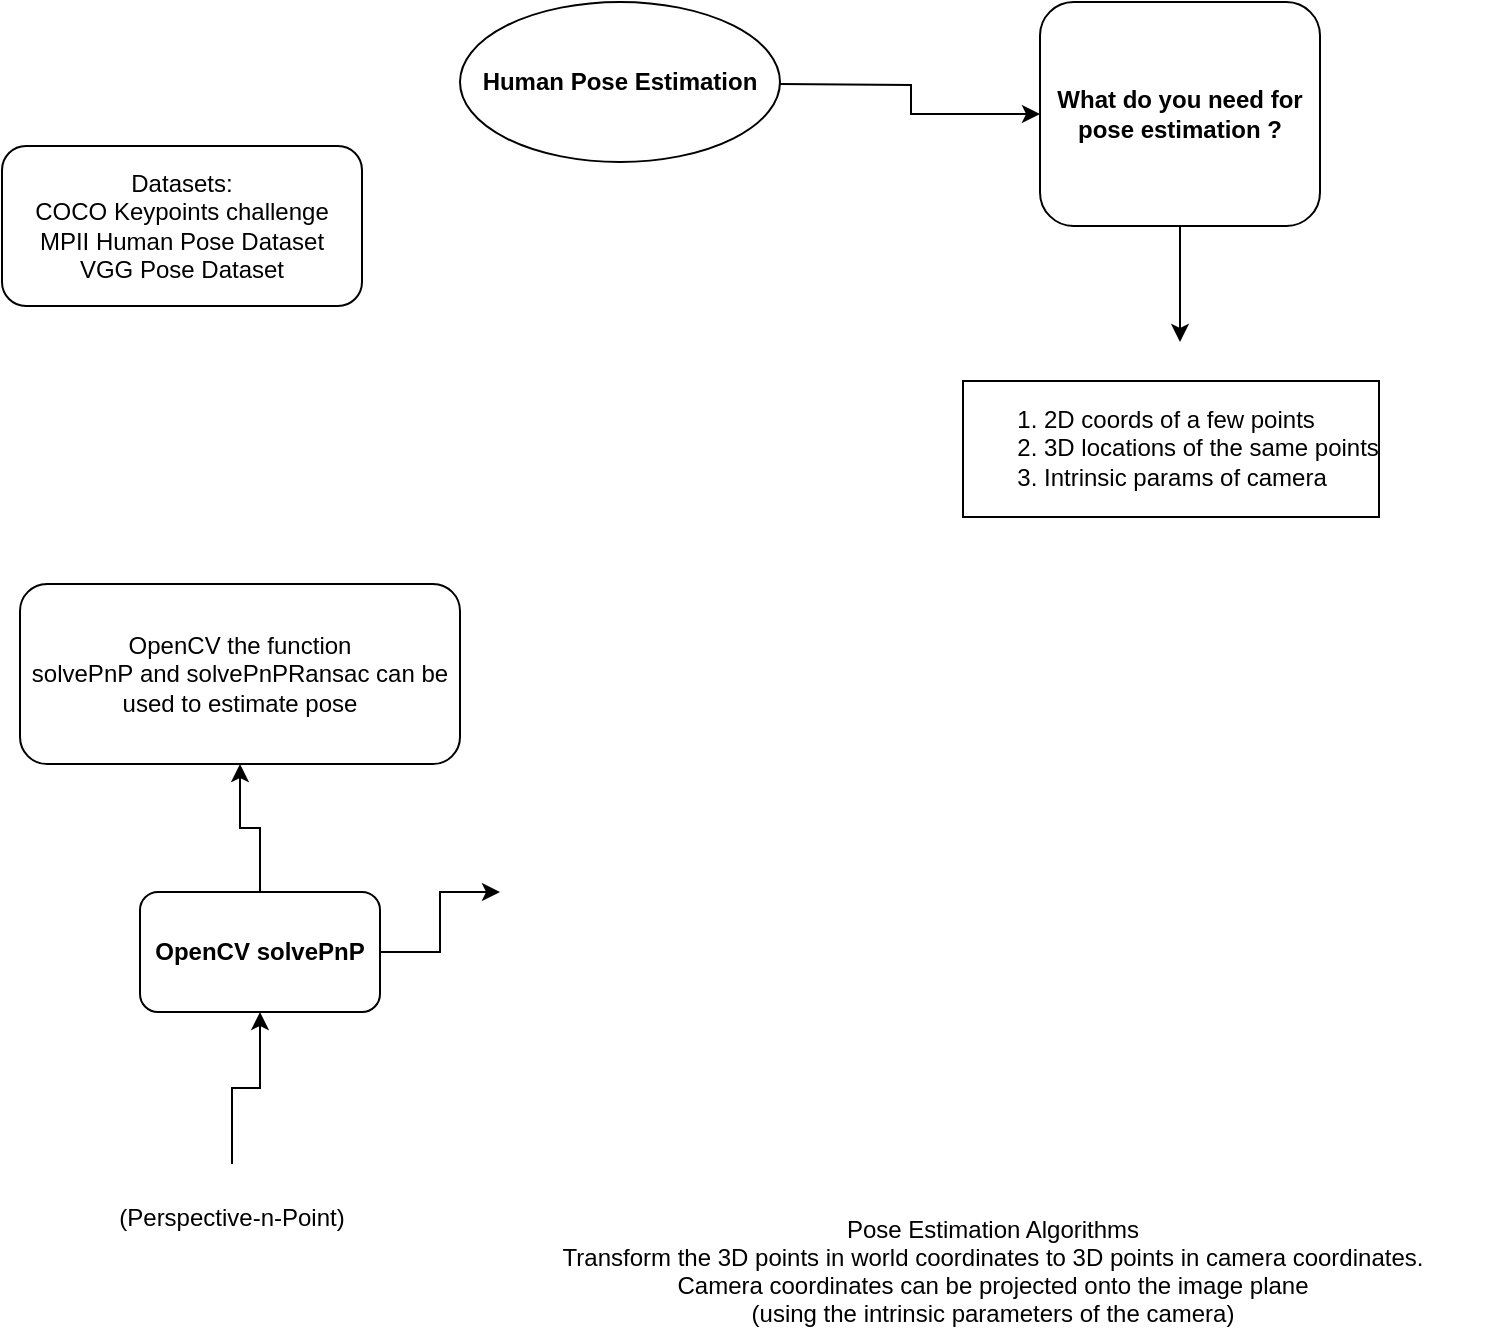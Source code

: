 <mxfile version="10.6.0" type="github"><diagram id="54NMmmS_aWTiw1mbn_Hl" name="Page-1"><mxGraphModel dx="1502" dy="649" grid="1" gridSize="10" guides="1" tooltips="1" connect="1" arrows="1" fold="1" page="1" pageScale="1" pageWidth="850" pageHeight="1100" math="0" shadow="0"><root><mxCell id="0"/><mxCell id="1" parent="0"/><mxCell id="z52uDh_5KJnxBceCIZf_-4" value="" style="edgeStyle=orthogonalEdgeStyle;rounded=0;orthogonalLoop=1;jettySize=auto;html=1;" parent="1" target="z52uDh_5KJnxBceCIZf_-3" edge="1"><mxGeometry relative="1" as="geometry"><mxPoint x="459" y="240" as="sourcePoint"/><mxPoint x="539" y="266" as="targetPoint"/></mxGeometry></mxCell><mxCell id="z52uDh_5KJnxBceCIZf_-6" value="" style="edgeStyle=orthogonalEdgeStyle;rounded=0;orthogonalLoop=1;jettySize=auto;html=1;" parent="1" source="z52uDh_5KJnxBceCIZf_-3" target="z52uDh_5KJnxBceCIZf_-5" edge="1"><mxGeometry relative="1" as="geometry"/></mxCell><mxCell id="z52uDh_5KJnxBceCIZf_-3" value="&lt;h2 style=&quot;font-size: 12px;&quot;&gt;What do you need for pose estimation ?&lt;/h2&gt;" style="rounded=1;whiteSpace=wrap;html=1;fontSize=12;fontStyle=0" parent="1" vertex="1"><mxGeometry x="589" y="199" width="140" height="112" as="geometry"/></mxCell><mxCell id="z52uDh_5KJnxBceCIZf_-5" value="&lt;ol&gt;&lt;li&gt;2D coords of a few points&lt;/li&gt;&lt;li&gt;3D locations of the same points&lt;/li&gt;&lt;li&gt;Intrinsic params of camera&lt;/li&gt;&lt;/ol&gt;" style="text;strokeColor=none;fillColor=none;html=1;whiteSpace=wrap;verticalAlign=middle;overflow=hidden;labelBorderColor=#000000;" parent="1" vertex="1"><mxGeometry x="548" y="369" width="222" height="105" as="geometry"/></mxCell><mxCell id="z52uDh_5KJnxBceCIZf_-7" value="Pose Estimation Algorithms&#xA;Transform the 3D points in world coordinates to 3D points in camera coordinates.&#xA;Camera coordinates can be projected onto the image plane &#xA;(using the intrinsic parameters of the camera)&#xA;" style="shape=image;verticalLabelPosition=bottom;labelBackgroundColor=#ffffff;verticalAlign=top;aspect=fixed;imageAspect=0;image=https://www.learnopencv.com/wp-content/uploads/2016/09/ImageFormationEquation.jpg;" parent="1" vertex="1"><mxGeometry x="319" y="489" width="493" height="310" as="geometry"/></mxCell><mxCell id="z52uDh_5KJnxBceCIZf_-11" value="" style="edgeStyle=orthogonalEdgeStyle;rounded=0;orthogonalLoop=1;jettySize=auto;html=1;" parent="1" source="z52uDh_5KJnxBceCIZf_-10" target="z52uDh_5KJnxBceCIZf_-7" edge="1"><mxGeometry relative="1" as="geometry"/></mxCell><mxCell id="z52uDh_5KJnxBceCIZf_-19" value="" style="edgeStyle=orthogonalEdgeStyle;rounded=0;orthogonalLoop=1;jettySize=auto;html=1;fontSize=12;" parent="1" source="z52uDh_5KJnxBceCIZf_-10" target="z52uDh_5KJnxBceCIZf_-18" edge="1"><mxGeometry relative="1" as="geometry"/></mxCell><mxCell id="z52uDh_5KJnxBceCIZf_-10" value="&lt;h2 style=&quot;font-size: 12px;&quot;&gt;OpenCV solvePnP&lt;/h2&gt;" style="rounded=1;whiteSpace=wrap;html=1;fontSize=12;" parent="1" vertex="1"><mxGeometry x="139" y="644" width="120" height="60" as="geometry"/></mxCell><mxCell id="z52uDh_5KJnxBceCIZf_-18" value="&lt;h2 style=&quot;font-size: 12px&quot;&gt;&lt;span style=&quot;font-weight: normal&quot;&gt;OpenCV the function solvePnP&amp;nbsp;and&amp;nbsp;solvePnPRansac&amp;nbsp;can be used to estimate pose&lt;/span&gt;&lt;/h2&gt;" style="rounded=1;whiteSpace=wrap;html=1;fontSize=12;" parent="1" vertex="1"><mxGeometry x="79" y="490" width="220" height="90" as="geometry"/></mxCell><mxCell id="z52uDh_5KJnxBceCIZf_-17" value="Human Pose Estimation" style="ellipse;whiteSpace=wrap;html=1;align=center;container=1;recursiveResize=0;treeFolding=1;rounded=1;fontStyle=1" parent="1" vertex="1"><mxGeometry x="299" y="199" width="160" height="80" as="geometry"/></mxCell><mxCell id="z52uDh_5KJnxBceCIZf_-22" value="" style="edgeStyle=orthogonalEdgeStyle;rounded=0;orthogonalLoop=1;jettySize=auto;html=1;fontSize=12;" parent="1" source="z52uDh_5KJnxBceCIZf_-21" target="z52uDh_5KJnxBceCIZf_-10" edge="1"><mxGeometry relative="1" as="geometry"/></mxCell><mxCell id="z52uDh_5KJnxBceCIZf_-21" value="&lt;h2&gt;&lt;span style=&quot;font-weight: normal&quot;&gt;&lt;font style=&quot;font-size: 12px&quot;&gt;(Perspective-n-Point)&lt;/font&gt;&lt;/span&gt;&lt;/h2&gt;" style="text;html=1;strokeColor=none;fillColor=none;align=center;verticalAlign=middle;whiteSpace=wrap;rounded=0;" parent="1" vertex="1"><mxGeometry x="90" y="780" width="190" height="50" as="geometry"/></mxCell><mxCell id="aeFGRCeC6gt78jXdhmqt-1" value="&lt;div&gt;Datasets:&lt;/div&gt;&lt;div&gt;COCO Keypoints challenge&lt;/div&gt;&lt;div&gt;MPII Human Pose Dataset&lt;/div&gt;&lt;div&gt;VGG Pose Dataset&lt;/div&gt;" style="rounded=1;whiteSpace=wrap;html=1;" parent="1" vertex="1"><mxGeometry x="70" y="271" width="180" height="80" as="geometry"/></mxCell></root></mxGraphModel></diagram><diagram id="HaHeURoOnwrK0xL-U0Vl" name="Realtime Multi-Person 2D Pose Estimation using Part Affinity Fields"><mxGraphModel dx="1767" dy="764" grid="1" gridSize="10" guides="1" tooltips="1" connect="1" arrows="1" fold="1" page="1" pageScale="1" pageWidth="1100" pageHeight="850" math="0" shadow="0"><root><mxCell id="0n55tWQr6z_eTk7T4ivp-0"/><mxCell id="0n55tWQr6z_eTk7T4ivp-1" parent="0n55tWQr6z_eTk7T4ivp-0"/><mxCell id="0n55tWQr6z_eTk7T4ivp-5" value="" style="edgeStyle=orthogonalEdgeStyle;rounded=0;orthogonalLoop=1;jettySize=auto;html=1;" edge="1" parent="0n55tWQr6z_eTk7T4ivp-1" source="0n55tWQr6z_eTk7T4ivp-3" target="0n55tWQr6z_eTk7T4ivp-4"><mxGeometry relative="1" as="geometry"/></mxCell><mxCell id="0n55tWQr6z_eTk7T4ivp-3" value="&lt;span&gt;Realtime Multi-Person 2D Pose Estimation&lt;/span&gt;" style="text;strokeColor=none;fillColor=none;html=1;fontSize=24;fontStyle=1;verticalAlign=middle;align=center;" vertex="1" parent="0n55tWQr6z_eTk7T4ivp-1"><mxGeometry x="460" y="160" width="530" height="40" as="geometry"/></mxCell><mxCell id="0n55tWQr6z_eTk7T4ivp-7" value="" style="edgeStyle=orthogonalEdgeStyle;rounded=0;orthogonalLoop=1;jettySize=auto;html=1;" edge="1" parent="0n55tWQr6z_eTk7T4ivp-1" source="0n55tWQr6z_eTk7T4ivp-4" target="0n55tWQr6z_eTk7T4ivp-6"><mxGeometry relative="1" as="geometry"/></mxCell><mxCell id="0n55tWQr6z_eTk7T4ivp-11" style="edgeStyle=orthogonalEdgeStyle;rounded=0;orthogonalLoop=1;jettySize=auto;html=1;entryX=0.436;entryY=-0.041;entryDx=0;entryDy=0;entryPerimeter=0;fontSize=14;" edge="1" parent="0n55tWQr6z_eTk7T4ivp-1" source="0n55tWQr6z_eTk7T4ivp-4" target="0n55tWQr6z_eTk7T4ivp-8"><mxGeometry relative="1" as="geometry"/></mxCell><mxCell id="0n55tWQr6z_eTk7T4ivp-4" value="Part Affinity Fields (PAFs)" style="text;strokeColor=none;fillColor=none;html=1;fontSize=24;fontStyle=1;verticalAlign=middle;align=center;" vertex="1" parent="0n55tWQr6z_eTk7T4ivp-1"><mxGeometry x="460" y="280" width="530" height="40" as="geometry"/></mxCell><mxCell id="0n55tWQr6z_eTk7T4ivp-6" value="a non-parametric representation that associates body parts with individuals" style="text;strokeColor=none;fillColor=none;html=1;fontSize=14;fontStyle=1;verticalAlign=middle;align=center;whiteSpace=wrap;" vertex="1" parent="0n55tWQr6z_eTk7T4ivp-1"><mxGeometry x="710" y="340" width="530" height="40" as="geometry"/></mxCell><mxCell id="0n55tWQr6z_eTk7T4ivp-8" value="a set of 2D vector fields that encode the location and orientation of limbs over the image domain" style="text;strokeColor=none;fillColor=none;html=1;fontSize=14;fontStyle=1;verticalAlign=middle;align=center;whiteSpace=wrap;" vertex="1" parent="0n55tWQr6z_eTk7T4ivp-1"><mxGeometry x="660" y="424" width="510" height="40" as="geometry"/></mxCell></root></mxGraphModel></diagram></mxfile>